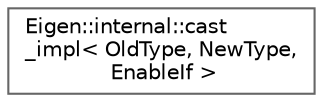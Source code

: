 digraph "Graphical Class Hierarchy"
{
 // LATEX_PDF_SIZE
  bgcolor="transparent";
  edge [fontname=Helvetica,fontsize=10,labelfontname=Helvetica,labelfontsize=10];
  node [fontname=Helvetica,fontsize=10,shape=box,height=0.2,width=0.4];
  rankdir="LR";
  Node0 [id="Node000000",label="Eigen::internal::cast\l_impl\< OldType, NewType,\l EnableIf \>",height=0.2,width=0.4,color="grey40", fillcolor="white", style="filled",URL="$structEigen_1_1internal_1_1cast__impl.html",tooltip=" "];
}

